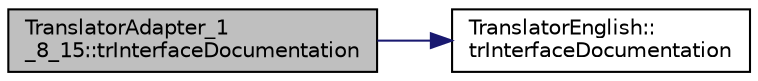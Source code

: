 digraph "TranslatorAdapter_1_8_15::trInterfaceDocumentation"
{
 // LATEX_PDF_SIZE
  edge [fontname="Helvetica",fontsize="10",labelfontname="Helvetica",labelfontsize="10"];
  node [fontname="Helvetica",fontsize="10",shape=record];
  rankdir="LR";
  Node1 [label="TranslatorAdapter_1\l_8_15::trInterfaceDocumentation",height=0.2,width=0.4,color="black", fillcolor="grey75", style="filled", fontcolor="black",tooltip=" "];
  Node1 -> Node2 [color="midnightblue",fontsize="10",style="solid",fontname="Helvetica"];
  Node2 [label="TranslatorEnglish::\ltrInterfaceDocumentation",height=0.2,width=0.4,color="black", fillcolor="white", style="filled",URL="$classTranslatorEnglish.html#a1a6b6f253832c3a58a30ffac54698db9",tooltip=" "];
}
